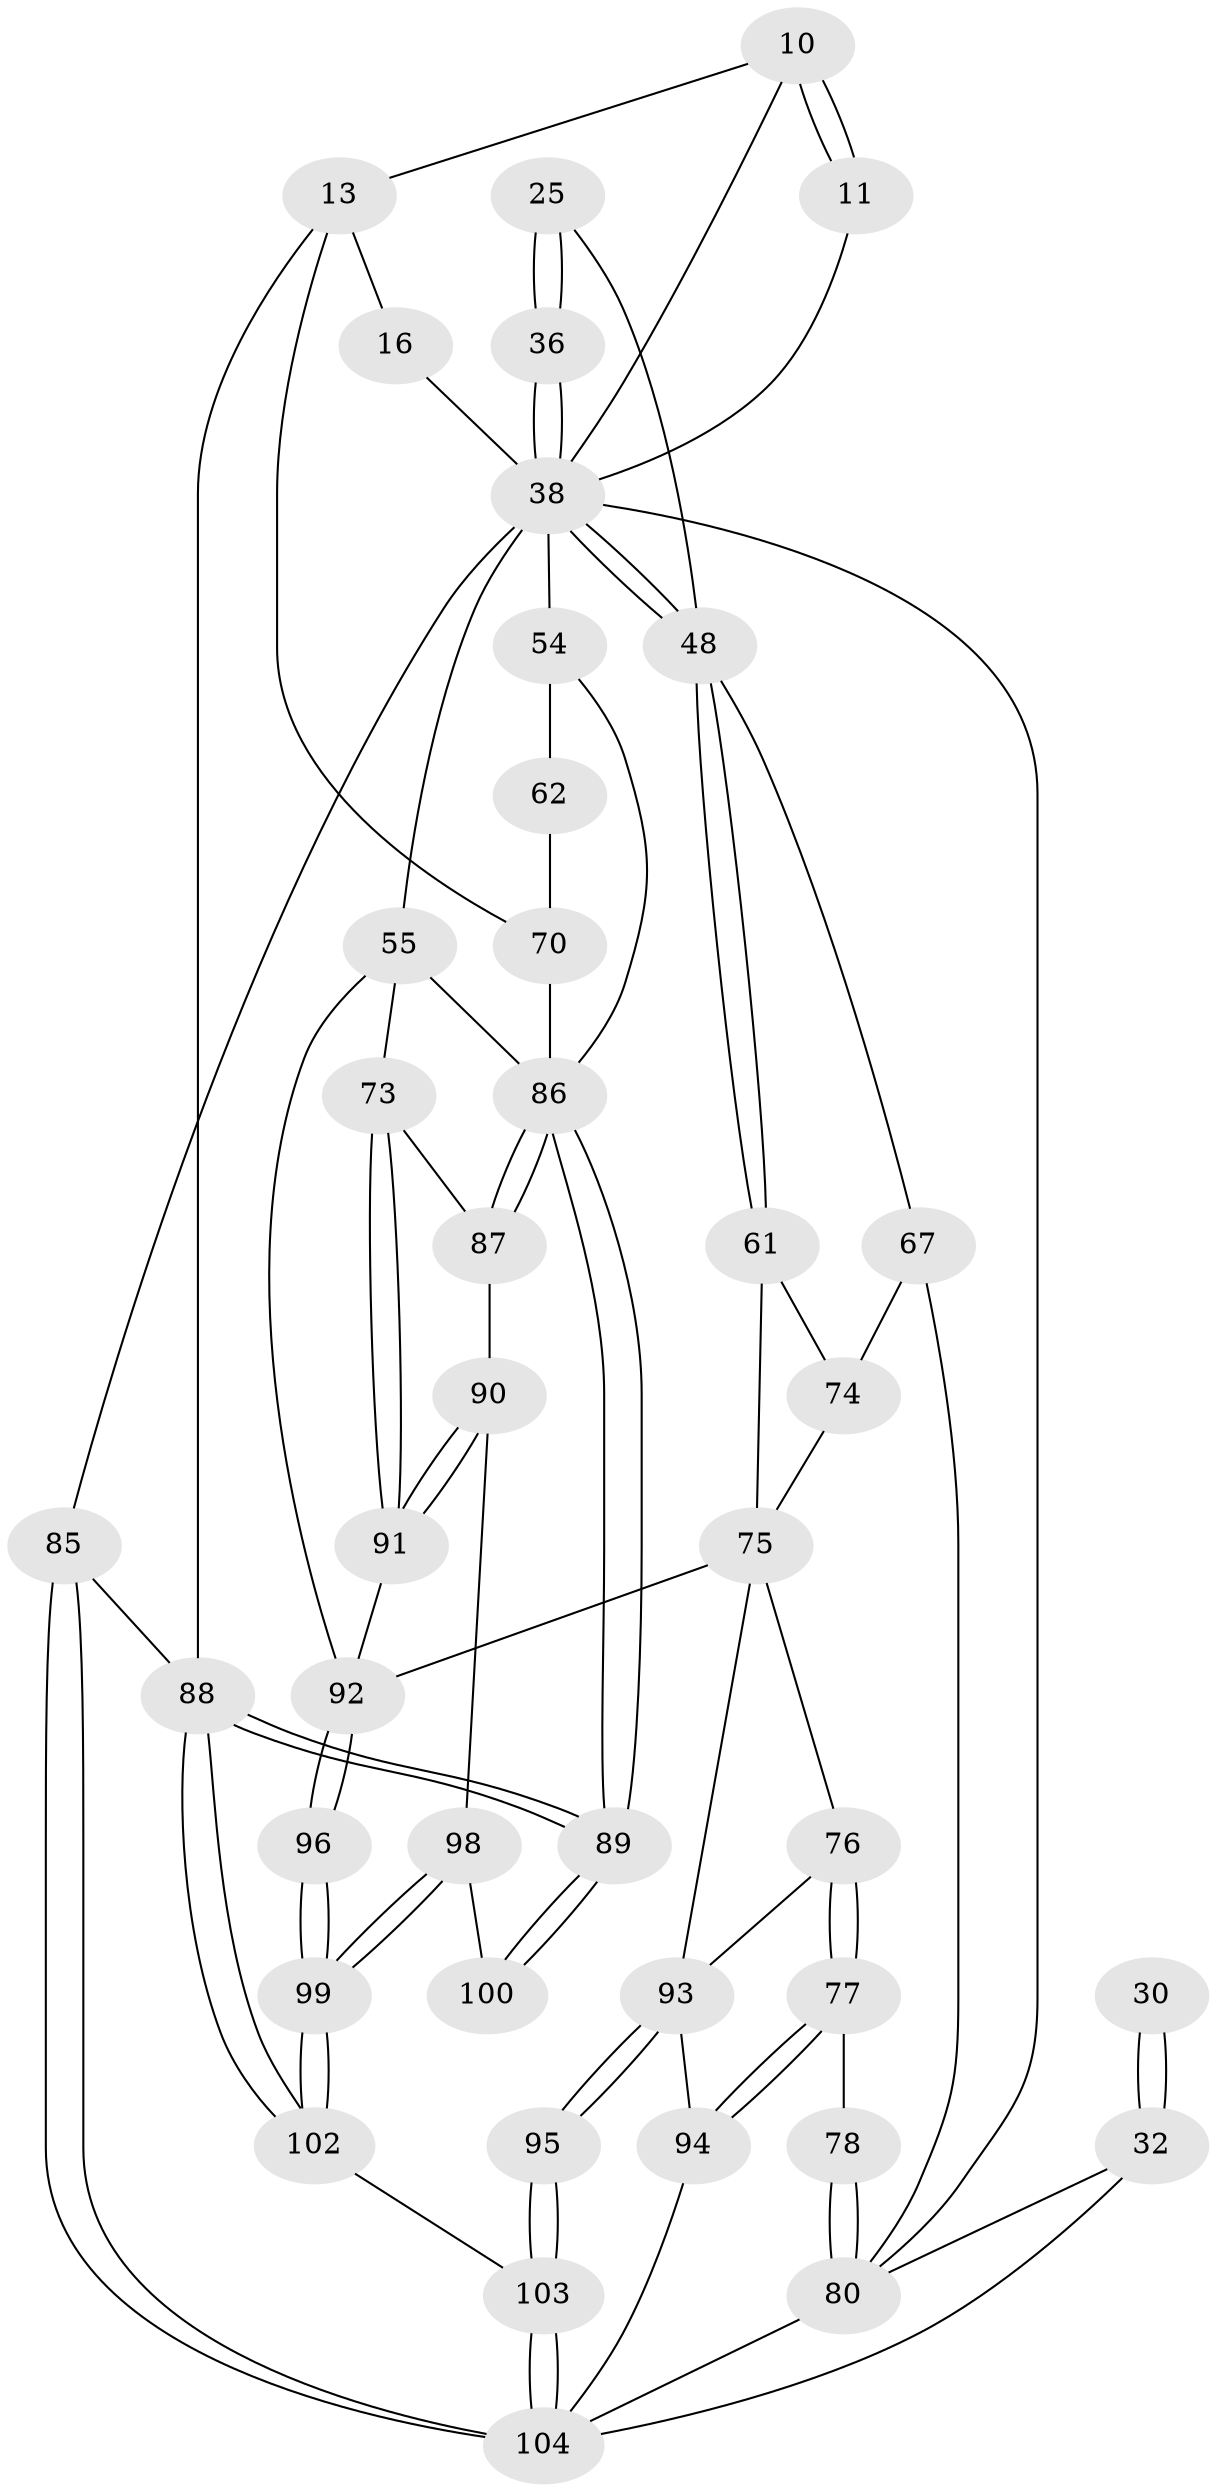 // original degree distribution, {3: 0.028846153846153848, 6: 0.2403846153846154, 5: 0.49038461538461536, 4: 0.2403846153846154}
// Generated by graph-tools (version 1.1) at 2025/04/03/04/25 22:04:26]
// undirected, 41 vertices, 90 edges
graph export_dot {
graph [start="1"]
  node [color=gray90,style=filled];
  10 [pos="+0.687067967086923+0.12054138105080614",super="+9+6+5"];
  11 [pos="+0.5074811792136272+0"];
  13 [pos="+1+0.1843324989888671",super="+8+12"];
  16 [pos="+0.9143531135975902+0.24419065441342785",super="+14"];
  25 [pos="+0.38197307062067853+0.31535191824635944"];
  30 [pos="+0.24251342665383596+0.1581848311783135"];
  32 [pos="+0.13338716295931058+0.2959725259549441",super="+29"];
  36 [pos="+0.46952697093809026+0.31182034524055063",super="+23+24"];
  38 [pos="+0.5790404039832052+0.4246056593203046",super="+37+35"];
  48 [pos="+0.5149409749324836+0.49501671420286664",super="+46"];
  54 [pos="+0.935225585644458+0.5799064064804332",super="+49+53"];
  55 [pos="+0.7080743006105329+0.6828776424350815",super="+52+51"];
  61 [pos="+0.511188660678919+0.5028326722003119",super="+60"];
  62 [pos="+0.9737190694815718+0.5866980302993593",super="+41"];
  67 [pos="+0.2771405859483314+0.5557146794892446",super="+47"];
  70 [pos="+1+0.6338401296148648",super="+39+63"];
  73 [pos="+0.8582209726177854+0.6971390478342915"];
  74 [pos="+0.3017713606547533+0.5821562862535308",super="+71"];
  75 [pos="+0.33360470760920824+0.6637108387018342",super="+59"];
  76 [pos="+0.3335597459786953+0.6651947168625203"];
  77 [pos="+0.2580551162047293+0.8099428794651661"];
  78 [pos="+0.19951155627287284+0.7941744738885245"];
  80 [pos="+0.0016575783599764853+0.8265988964672559",super="+69+68+44"];
  85 [pos="+0+1",super="+3"];
  86 [pos="+1+0.8690059434178624",super="+79+65+64+66"];
  87 [pos="+0.9736679532775949+0.7860945536643152",super="+72"];
  88 [pos="+1+1",super="+2"];
  89 [pos="+1+0.9450054262053181"];
  90 [pos="+0.8578919529809916+0.8438449707959652"];
  91 [pos="+0.8457984465666348+0.836739135958159"];
  92 [pos="+0.7836525159697735+0.8300173624065467",super="+56+57"];
  93 [pos="+0.3739433044130061+0.8069271482490719",super="+83"];
  94 [pos="+0.2727135400043154+0.8204475909486542"];
  95 [pos="+0.47875581709820586+1"];
  96 [pos="+0.7253253584440511+0.9740579104371618"];
  98 [pos="+0.8335654338052341+0.9931772922391493",super="+97"];
  99 [pos="+0.7341308513735967+1"];
  100 [pos="+1+0.9434524376354382"];
  102 [pos="+0.7107521360403962+1"];
  103 [pos="+0.47676877728312267+1"];
  104 [pos="+0.46321470504088763+1",super="+101+84"];
  10 -- 11 [weight=2];
  10 -- 11;
  10 -- 13;
  10 -- 38 [weight=2];
  11 -- 38;
  13 -- 16 [weight=2];
  13 -- 88 [weight=2];
  13 -- 70;
  16 -- 38 [weight=2];
  25 -- 36 [weight=2];
  25 -- 36;
  25 -- 48;
  30 -- 32 [weight=2];
  30 -- 32;
  32 -- 80;
  32 -- 104;
  36 -- 38 [weight=3];
  36 -- 38;
  38 -- 48 [weight=2];
  38 -- 48;
  38 -- 55 [weight=2];
  38 -- 80;
  38 -- 85;
  38 -- 54;
  48 -- 61;
  48 -- 61;
  48 -- 67;
  54 -- 86 [weight=2];
  54 -- 62 [weight=3];
  55 -- 73;
  55 -- 92;
  55 -- 86;
  61 -- 74 [weight=2];
  61 -- 75;
  62 -- 70 [weight=2];
  67 -- 74;
  67 -- 80 [weight=2];
  70 -- 86 [weight=2];
  73 -- 91;
  73 -- 91;
  73 -- 87;
  74 -- 75;
  75 -- 76;
  75 -- 93;
  75 -- 92;
  76 -- 77;
  76 -- 77;
  76 -- 93;
  77 -- 78;
  77 -- 94;
  77 -- 94;
  78 -- 80 [weight=2];
  78 -- 80;
  80 -- 104 [weight=2];
  85 -- 88 [weight=2];
  85 -- 104 [weight=3];
  85 -- 104;
  86 -- 87 [weight=2];
  86 -- 87;
  86 -- 89;
  86 -- 89;
  87 -- 90;
  88 -- 89;
  88 -- 89;
  88 -- 102;
  88 -- 102;
  89 -- 100;
  89 -- 100;
  90 -- 91;
  90 -- 91;
  90 -- 98;
  91 -- 92;
  92 -- 96 [weight=2];
  92 -- 96;
  93 -- 94;
  93 -- 95 [weight=2];
  93 -- 95;
  94 -- 104;
  95 -- 103;
  95 -- 103;
  96 -- 99;
  96 -- 99;
  98 -- 99;
  98 -- 99;
  98 -- 100 [weight=2];
  99 -- 102;
  99 -- 102;
  102 -- 103;
  103 -- 104;
  103 -- 104;
}
